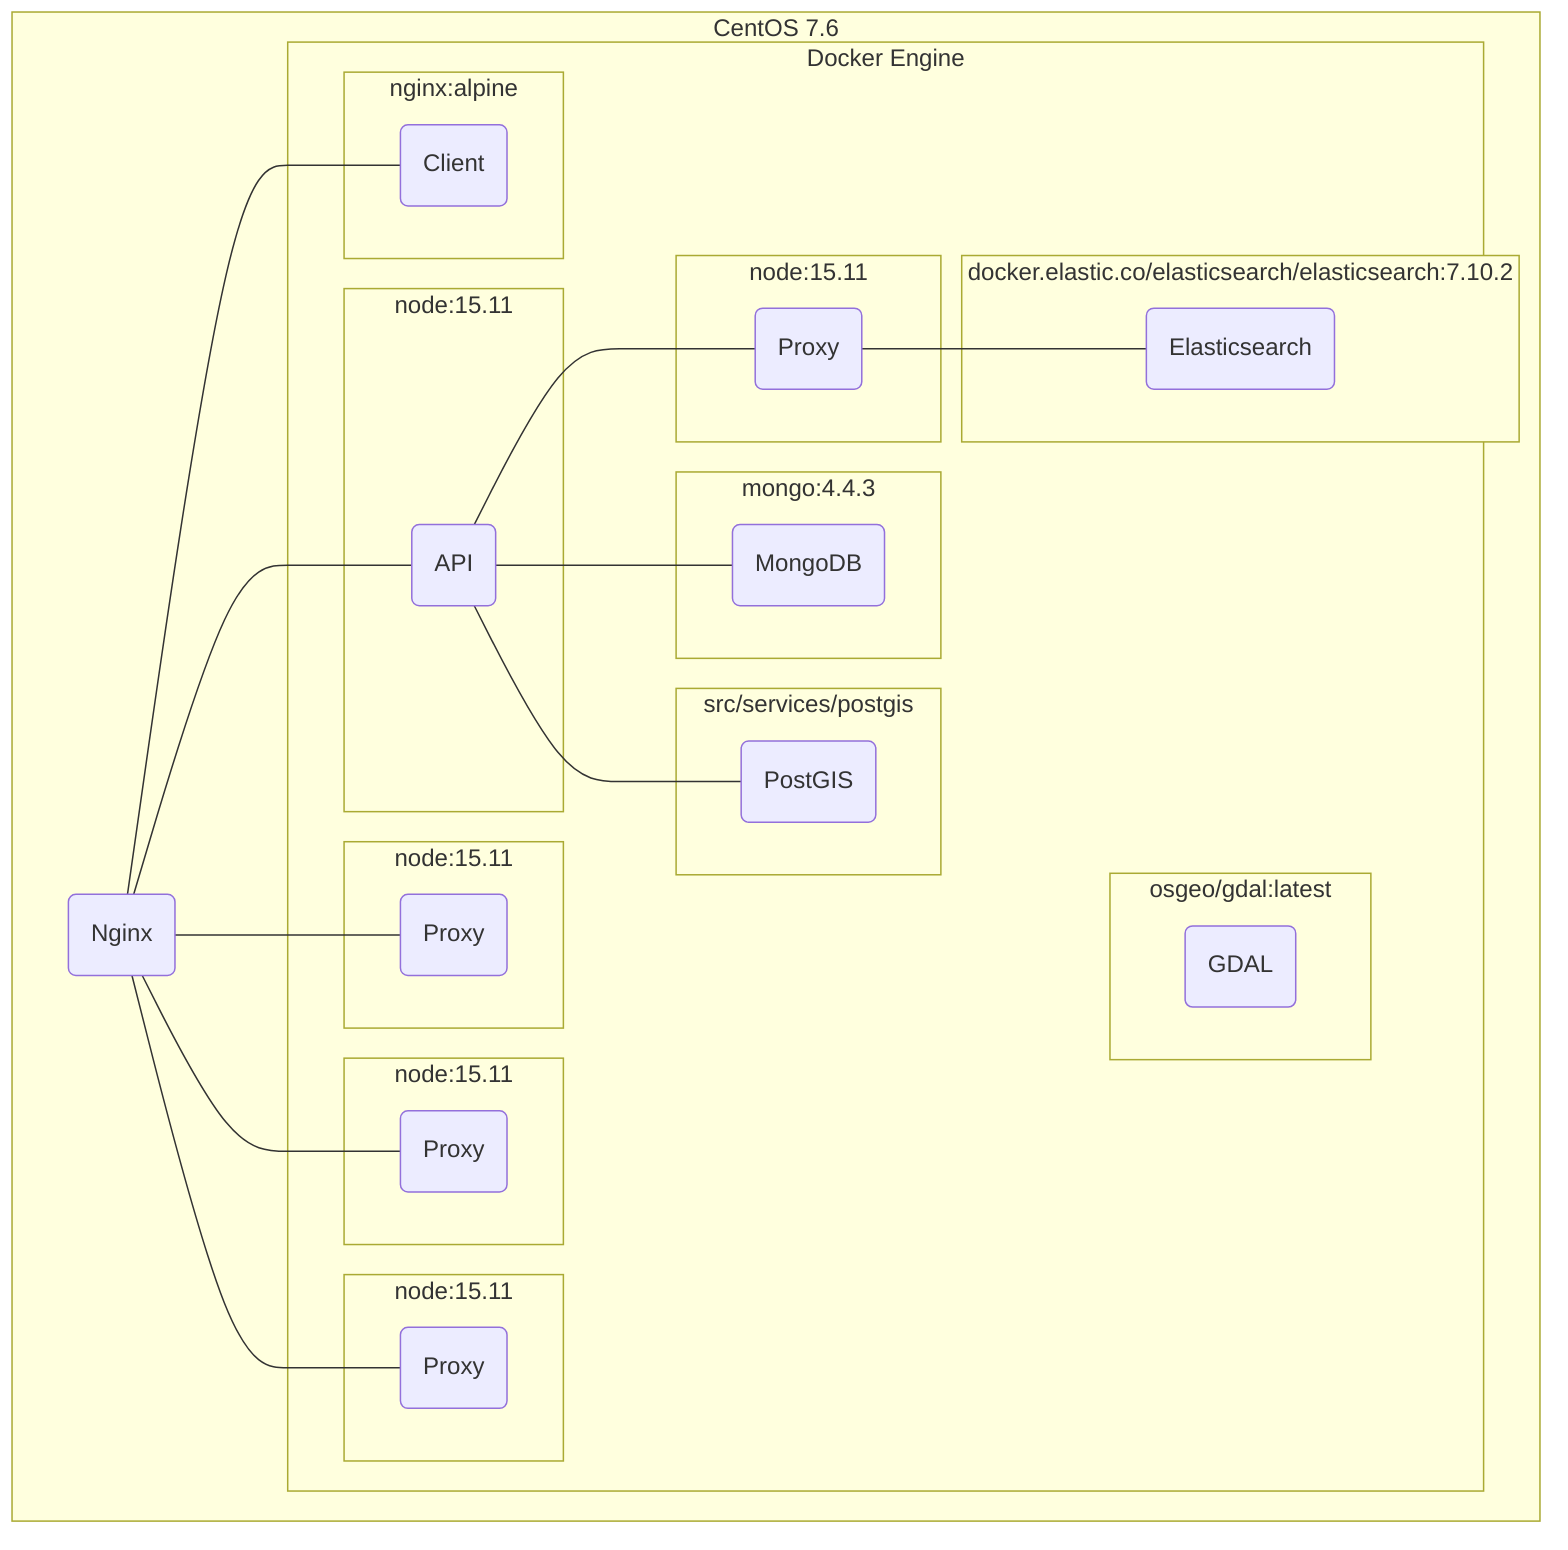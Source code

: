 graph TD

    %% CentOS boundary
    subgraph CentOS_boundary ["CentOS 7.6"]

        Nginx(Nginx) --- Client
        Nginx --- ClientProxy1
        Nginx --- ClientProxy2
        Nginx --- ClientProxy3
        Nginx --- API

        %% Docker Engine boundary
        subgraph Docker_boundary ["Docker Engine"]

            %% Docker container boundaries
            subgraph 1 ["nginx:alpine"]
                Client(Client)
            end
            subgraph 2 ["node:15.11"]
                API(API)
            end
            subgraph 3a ["node:15.11"]
                ClientProxy1(Proxy)
            end     
            subgraph 3b ["node:15.11"]
                ClientProxy2(Proxy)
            end     
            subgraph 3c ["node:15.11"]
                ClientProxy3(Proxy)
            end                     
            subgraph 4 ["node:15.11"]
                ApiProxy(Proxy)
            end
            subgraph 5 ["docker.elastic.co/elasticsearch/elasticsearch:7.10.2"]
                Elasticsearch(Elasticsearch)
            end     
            subgraph 6 ["mongo:4.4.3"]
                Mongo(MongoDB)
            end    
            subgraph 7 ["src/services/postgis"]
                PostGIS(PostGIS)
            end
            subgraph 8 ["osgeo/gdal:latest"]
                GDAL(GDAL)
            end                                          

            %% Topology
            API --- ApiProxy
            ApiProxy --- Elasticsearch
            API --- Mongo
            API --- PostGIS
        end
    end